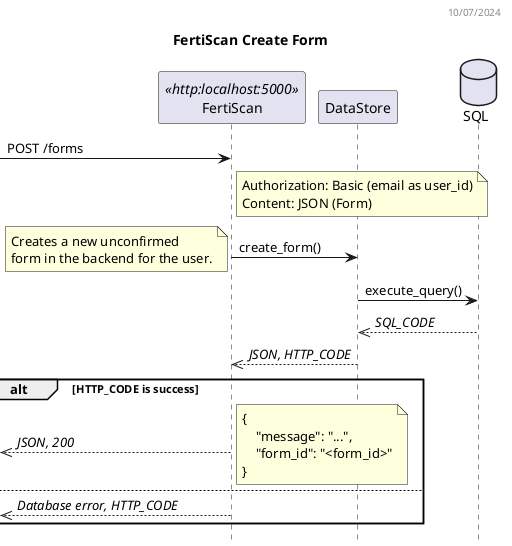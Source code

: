 @startuml FertiScan Sequence Diagram
header 10/07/2024

title FertiScan Create Form
hide empty members
hide footbox

participant FertiScan as BE <<http:localhost:5000>>
participant DataStore as DS
database SQL as DB

-> BE: POST /forms
note right BE
  Authorization: Basic (email as user_id)
  Content: JSON (Form)
end note
BE -> DS: create_form()
note left
    Creates a new unconfirmed
    form in the backend for the user.
end note
DS -> DB: execute_query()
DS <<-- DB: //SQL_CODE//
BE <<-- DS: //JSON, HTTP_CODE//
alt HTTP_CODE is success
  <<-- BE: //JSON, 200//
  note right
    {
        "message": "...",
        "form_id": "<form_id>"
    }
  end note
else
  <<-- BE: //Database error, HTTP_CODE//
end

@enduml
